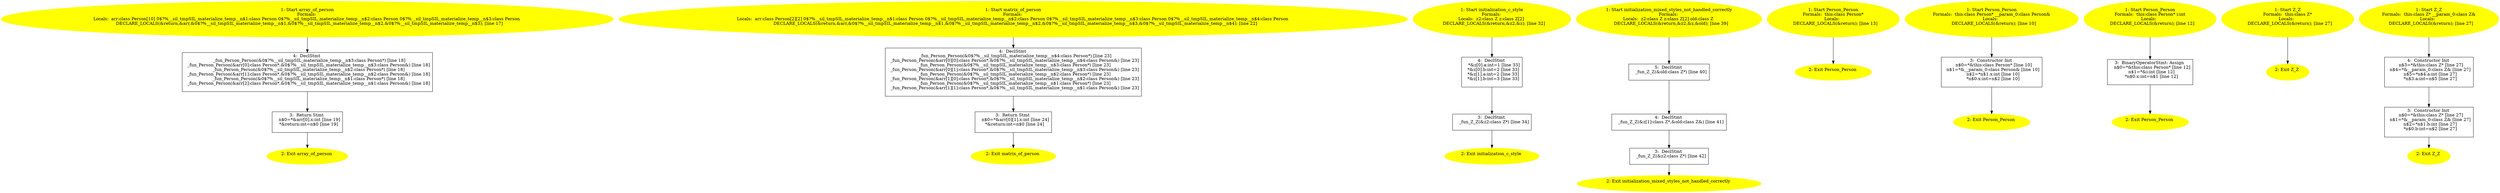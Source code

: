 /* @generated */
digraph iCFG {
"array_of_person{d41d8cd98f00b204e9800998ecf8427e_Z15array_of_personv}.5e6676e141cccf7b269a7c471feae769_1" [label="1: Start array_of_person\nFormals: \nLocals:  arr:class Person[10] 0$?%__sil_tmpSIL_materialize_temp__n$1:class Person 0$?%__sil_tmpSIL_materialize_temp__n$2:class Person 0$?%__sil_tmpSIL_materialize_temp__n$3:class Person \n   DECLARE_LOCALS(&return,&arr,&0$?%__sil_tmpSIL_materialize_temp__n$1,&0$?%__sil_tmpSIL_materialize_temp__n$2,&0$?%__sil_tmpSIL_materialize_temp__n$3); [line 17]\n " color=yellow style=filled]
	

	 "array_of_person{d41d8cd98f00b204e9800998ecf8427e_Z15array_of_personv}.5e6676e141cccf7b269a7c471feae769_1" -> "array_of_person{d41d8cd98f00b204e9800998ecf8427e_Z15array_of_personv}.5e6676e141cccf7b269a7c471feae769_4" ;
"array_of_person{d41d8cd98f00b204e9800998ecf8427e_Z15array_of_personv}.5e6676e141cccf7b269a7c471feae769_2" [label="2: Exit array_of_person \n  " color=yellow style=filled]
	

"array_of_person{d41d8cd98f00b204e9800998ecf8427e_Z15array_of_personv}.5e6676e141cccf7b269a7c471feae769_3" [label="3:  Return Stmt \n   n$0=*&arr[0].x:int [line 19]\n  *&return:int=n$0 [line 19]\n " shape="box"]
	

	 "array_of_person{d41d8cd98f00b204e9800998ecf8427e_Z15array_of_personv}.5e6676e141cccf7b269a7c471feae769_3" -> "array_of_person{d41d8cd98f00b204e9800998ecf8427e_Z15array_of_personv}.5e6676e141cccf7b269a7c471feae769_2" ;
"array_of_person{d41d8cd98f00b204e9800998ecf8427e_Z15array_of_personv}.5e6676e141cccf7b269a7c471feae769_4" [label="4:  DeclStmt \n   _fun_Person_Person(&0$?%__sil_tmpSIL_materialize_temp__n$3:class Person*) [line 18]\n  _fun_Person_Person(&arr[0]:class Person*,&0$?%__sil_tmpSIL_materialize_temp__n$3:class Person&) [line 18]\n  _fun_Person_Person(&0$?%__sil_tmpSIL_materialize_temp__n$2:class Person*) [line 18]\n  _fun_Person_Person(&arr[1]:class Person*,&0$?%__sil_tmpSIL_materialize_temp__n$2:class Person&) [line 18]\n  _fun_Person_Person(&0$?%__sil_tmpSIL_materialize_temp__n$1:class Person*) [line 18]\n  _fun_Person_Person(&arr[2]:class Person*,&0$?%__sil_tmpSIL_materialize_temp__n$1:class Person&) [line 18]\n " shape="box"]
	

	 "array_of_person{d41d8cd98f00b204e9800998ecf8427e_Z15array_of_personv}.5e6676e141cccf7b269a7c471feae769_4" -> "array_of_person{d41d8cd98f00b204e9800998ecf8427e_Z15array_of_personv}.5e6676e141cccf7b269a7c471feae769_3" ;
"matrix_of_person{d41d8cd98f00b204e9800998ecf8427e_Z16matrix_of_personv}.42bf08ed339376ba5c4530035307761f_1" [label="1: Start matrix_of_person\nFormals: \nLocals:  arr:class Person[2][2] 0$?%__sil_tmpSIL_materialize_temp__n$1:class Person 0$?%__sil_tmpSIL_materialize_temp__n$2:class Person 0$?%__sil_tmpSIL_materialize_temp__n$3:class Person 0$?%__sil_tmpSIL_materialize_temp__n$4:class Person \n   DECLARE_LOCALS(&return,&arr,&0$?%__sil_tmpSIL_materialize_temp__n$1,&0$?%__sil_tmpSIL_materialize_temp__n$2,&0$?%__sil_tmpSIL_materialize_temp__n$3,&0$?%__sil_tmpSIL_materialize_temp__n$4); [line 22]\n " color=yellow style=filled]
	

	 "matrix_of_person{d41d8cd98f00b204e9800998ecf8427e_Z16matrix_of_personv}.42bf08ed339376ba5c4530035307761f_1" -> "matrix_of_person{d41d8cd98f00b204e9800998ecf8427e_Z16matrix_of_personv}.42bf08ed339376ba5c4530035307761f_4" ;
"matrix_of_person{d41d8cd98f00b204e9800998ecf8427e_Z16matrix_of_personv}.42bf08ed339376ba5c4530035307761f_2" [label="2: Exit matrix_of_person \n  " color=yellow style=filled]
	

"matrix_of_person{d41d8cd98f00b204e9800998ecf8427e_Z16matrix_of_personv}.42bf08ed339376ba5c4530035307761f_3" [label="3:  Return Stmt \n   n$0=*&arr[0][1].x:int [line 24]\n  *&return:int=n$0 [line 24]\n " shape="box"]
	

	 "matrix_of_person{d41d8cd98f00b204e9800998ecf8427e_Z16matrix_of_personv}.42bf08ed339376ba5c4530035307761f_3" -> "matrix_of_person{d41d8cd98f00b204e9800998ecf8427e_Z16matrix_of_personv}.42bf08ed339376ba5c4530035307761f_2" ;
"matrix_of_person{d41d8cd98f00b204e9800998ecf8427e_Z16matrix_of_personv}.42bf08ed339376ba5c4530035307761f_4" [label="4:  DeclStmt \n   _fun_Person_Person(&0$?%__sil_tmpSIL_materialize_temp__n$4:class Person*) [line 23]\n  _fun_Person_Person(&arr[0][0]:class Person*,&0$?%__sil_tmpSIL_materialize_temp__n$4:class Person&) [line 23]\n  _fun_Person_Person(&0$?%__sil_tmpSIL_materialize_temp__n$3:class Person*) [line 23]\n  _fun_Person_Person(&arr[0][1]:class Person*,&0$?%__sil_tmpSIL_materialize_temp__n$3:class Person&) [line 23]\n  _fun_Person_Person(&0$?%__sil_tmpSIL_materialize_temp__n$2:class Person*) [line 23]\n  _fun_Person_Person(&arr[1][0]:class Person*,&0$?%__sil_tmpSIL_materialize_temp__n$2:class Person&) [line 23]\n  _fun_Person_Person(&0$?%__sil_tmpSIL_materialize_temp__n$1:class Person*) [line 23]\n  _fun_Person_Person(&arr[1][1]:class Person*,&0$?%__sil_tmpSIL_materialize_temp__n$1:class Person&) [line 23]\n " shape="box"]
	

	 "matrix_of_person{d41d8cd98f00b204e9800998ecf8427e_Z16matrix_of_personv}.42bf08ed339376ba5c4530035307761f_4" -> "matrix_of_person{d41d8cd98f00b204e9800998ecf8427e_Z16matrix_of_personv}.42bf08ed339376ba5c4530035307761f_3" ;
"initialization_c_style{d41d8cd98f00b204e9800998ecf8427e_Z22initialization_c_stylev}.c0bdd3ee3a78e2dd5959c9d641c82699_1" [label="1: Start initialization_c_style\nFormals: \nLocals:  z2:class Z z:class Z[2] \n   DECLARE_LOCALS(&return,&z2,&z); [line 32]\n " color=yellow style=filled]
	

	 "initialization_c_style{d41d8cd98f00b204e9800998ecf8427e_Z22initialization_c_stylev}.c0bdd3ee3a78e2dd5959c9d641c82699_1" -> "initialization_c_style{d41d8cd98f00b204e9800998ecf8427e_Z22initialization_c_stylev}.c0bdd3ee3a78e2dd5959c9d641c82699_4" ;
"initialization_c_style{d41d8cd98f00b204e9800998ecf8427e_Z22initialization_c_stylev}.c0bdd3ee3a78e2dd5959c9d641c82699_2" [label="2: Exit initialization_c_style \n  " color=yellow style=filled]
	

"initialization_c_style{d41d8cd98f00b204e9800998ecf8427e_Z22initialization_c_stylev}.c0bdd3ee3a78e2dd5959c9d641c82699_3" [label="3:  DeclStmt \n   _fun_Z_Z(&z2:class Z*) [line 34]\n " shape="box"]
	

	 "initialization_c_style{d41d8cd98f00b204e9800998ecf8427e_Z22initialization_c_stylev}.c0bdd3ee3a78e2dd5959c9d641c82699_3" -> "initialization_c_style{d41d8cd98f00b204e9800998ecf8427e_Z22initialization_c_stylev}.c0bdd3ee3a78e2dd5959c9d641c82699_2" ;
"initialization_c_style{d41d8cd98f00b204e9800998ecf8427e_Z22initialization_c_stylev}.c0bdd3ee3a78e2dd5959c9d641c82699_4" [label="4:  DeclStmt \n   *&z[0].a:int=1 [line 33]\n  *&z[0].b:int=2 [line 33]\n  *&z[1].a:int=2 [line 33]\n  *&z[1].b:int=3 [line 33]\n " shape="box"]
	

	 "initialization_c_style{d41d8cd98f00b204e9800998ecf8427e_Z22initialization_c_stylev}.c0bdd3ee3a78e2dd5959c9d641c82699_4" -> "initialization_c_style{d41d8cd98f00b204e9800998ecf8427e_Z22initialization_c_stylev}.c0bdd3ee3a78e2dd5959c9d641c82699_3" ;
"initialization_mixed_styles_not_handled_correctly{d41d8cd98f00b204e9800998ecf8427e_Z49initialization.dec4886d2469fb0c4ff79226de4af4c3_1" [label="1: Start initialization_mixed_styles_not_handled_correctly\nFormals: \nLocals:  z2:class Z z:class Z[2] old:class Z \n   DECLARE_LOCALS(&return,&z2,&z,&old); [line 39]\n " color=yellow style=filled]
	

	 "initialization_mixed_styles_not_handled_correctly{d41d8cd98f00b204e9800998ecf8427e_Z49initialization.dec4886d2469fb0c4ff79226de4af4c3_1" -> "initialization_mixed_styles_not_handled_correctly{d41d8cd98f00b204e9800998ecf8427e_Z49initialization.dec4886d2469fb0c4ff79226de4af4c3_5" ;
"initialization_mixed_styles_not_handled_correctly{d41d8cd98f00b204e9800998ecf8427e_Z49initialization.dec4886d2469fb0c4ff79226de4af4c3_2" [label="2: Exit initialization_mixed_styles_not_handled_correctly \n  " color=yellow style=filled]
	

"initialization_mixed_styles_not_handled_correctly{d41d8cd98f00b204e9800998ecf8427e_Z49initialization.dec4886d2469fb0c4ff79226de4af4c3_3" [label="3:  DeclStmt \n   _fun_Z_Z(&z2:class Z*) [line 42]\n " shape="box"]
	

	 "initialization_mixed_styles_not_handled_correctly{d41d8cd98f00b204e9800998ecf8427e_Z49initialization.dec4886d2469fb0c4ff79226de4af4c3_3" -> "initialization_mixed_styles_not_handled_correctly{d41d8cd98f00b204e9800998ecf8427e_Z49initialization.dec4886d2469fb0c4ff79226de4af4c3_2" ;
"initialization_mixed_styles_not_handled_correctly{d41d8cd98f00b204e9800998ecf8427e_Z49initialization.dec4886d2469fb0c4ff79226de4af4c3_4" [label="4:  DeclStmt \n   _fun_Z_Z(&z[1]:class Z*,&old:class Z&) [line 41]\n " shape="box"]
	

	 "initialization_mixed_styles_not_handled_correctly{d41d8cd98f00b204e9800998ecf8427e_Z49initialization.dec4886d2469fb0c4ff79226de4af4c3_4" -> "initialization_mixed_styles_not_handled_correctly{d41d8cd98f00b204e9800998ecf8427e_Z49initialization.dec4886d2469fb0c4ff79226de4af4c3_3" ;
"initialization_mixed_styles_not_handled_correctly{d41d8cd98f00b204e9800998ecf8427e_Z49initialization.dec4886d2469fb0c4ff79226de4af4c3_5" [label="5:  DeclStmt \n   _fun_Z_Z(&old:class Z*) [line 40]\n " shape="box"]
	

	 "initialization_mixed_styles_not_handled_correctly{d41d8cd98f00b204e9800998ecf8427e_Z49initialization.dec4886d2469fb0c4ff79226de4af4c3_5" -> "initialization_mixed_styles_not_handled_correctly{d41d8cd98f00b204e9800998ecf8427e_Z49initialization.dec4886d2469fb0c4ff79226de4af4c3_4" ;
"Person_Person{_ZN6PersonC1Ev}.eae7ac90d0b106ac1ffce8f205a2d898_1" [label="1: Start Person_Person\nFormals:  this:class Person*\nLocals:  \n   DECLARE_LOCALS(&return); [line 13]\n " color=yellow style=filled]
	

	 "Person_Person{_ZN6PersonC1Ev}.eae7ac90d0b106ac1ffce8f205a2d898_1" -> "Person_Person{_ZN6PersonC1Ev}.eae7ac90d0b106ac1ffce8f205a2d898_2" ;
"Person_Person{_ZN6PersonC1Ev}.eae7ac90d0b106ac1ffce8f205a2d898_2" [label="2: Exit Person_Person \n  " color=yellow style=filled]
	

"Person_Person{_ZN6PersonC1EOS_|constexpr}.9c3361ee83cd8f234fb4a21cc7f7685e_1" [label="1: Start Person_Person\nFormals:  this:class Person* __param_0:class Person&\nLocals:  \n   DECLARE_LOCALS(&return); [line 10]\n " color=yellow style=filled]
	

	 "Person_Person{_ZN6PersonC1EOS_|constexpr}.9c3361ee83cd8f234fb4a21cc7f7685e_1" -> "Person_Person{_ZN6PersonC1EOS_|constexpr}.9c3361ee83cd8f234fb4a21cc7f7685e_3" ;
"Person_Person{_ZN6PersonC1EOS_|constexpr}.9c3361ee83cd8f234fb4a21cc7f7685e_2" [label="2: Exit Person_Person \n  " color=yellow style=filled]
	

"Person_Person{_ZN6PersonC1EOS_|constexpr}.9c3361ee83cd8f234fb4a21cc7f7685e_3" [label="3:  Constructor Init \n   n$0=*&this:class Person* [line 10]\n  n$1=*&__param_0:class Person& [line 10]\n  n$2=*n$1.x:int [line 10]\n  *n$0.x:int=n$2 [line 10]\n " shape="box"]
	

	 "Person_Person{_ZN6PersonC1EOS_|constexpr}.9c3361ee83cd8f234fb4a21cc7f7685e_3" -> "Person_Person{_ZN6PersonC1EOS_|constexpr}.9c3361ee83cd8f234fb4a21cc7f7685e_2" ;
"Person_Person{_ZN6PersonC1Ei}.2819442115554db893a15b95877c8b8d_1" [label="1: Start Person_Person\nFormals:  this:class Person* i:int\nLocals:  \n   DECLARE_LOCALS(&return); [line 12]\n " color=yellow style=filled]
	

	 "Person_Person{_ZN6PersonC1Ei}.2819442115554db893a15b95877c8b8d_1" -> "Person_Person{_ZN6PersonC1Ei}.2819442115554db893a15b95877c8b8d_3" ;
"Person_Person{_ZN6PersonC1Ei}.2819442115554db893a15b95877c8b8d_2" [label="2: Exit Person_Person \n  " color=yellow style=filled]
	

"Person_Person{_ZN6PersonC1Ei}.2819442115554db893a15b95877c8b8d_3" [label="3:  BinaryOperatorStmt: Assign \n   n$0=*&this:class Person* [line 12]\n  n$1=*&i:int [line 12]\n  *n$0.x:int=n$1 [line 12]\n " shape="box"]
	

	 "Person_Person{_ZN6PersonC1Ei}.2819442115554db893a15b95877c8b8d_3" -> "Person_Person{_ZN6PersonC1Ei}.2819442115554db893a15b95877c8b8d_2" ;
"Z_Z{_ZN1ZC1Ev}.e5db815c377ac8d89bbc83caf274d4d3_1" [label="1: Start Z_Z\nFormals:  this:class Z*\nLocals:  \n   DECLARE_LOCALS(&return); [line 27]\n " color=yellow style=filled]
	

	 "Z_Z{_ZN1ZC1Ev}.e5db815c377ac8d89bbc83caf274d4d3_1" -> "Z_Z{_ZN1ZC1Ev}.e5db815c377ac8d89bbc83caf274d4d3_2" ;
"Z_Z{_ZN1ZC1Ev}.e5db815c377ac8d89bbc83caf274d4d3_2" [label="2: Exit Z_Z \n  " color=yellow style=filled]
	

"Z_Z{_ZN1ZC1ERKS_|constexpr}.a65ace47d546d197806dd3efa7b31b62_1" [label="1: Start Z_Z\nFormals:  this:class Z* __param_0:class Z&\nLocals:  \n   DECLARE_LOCALS(&return); [line 27]\n " color=yellow style=filled]
	

	 "Z_Z{_ZN1ZC1ERKS_|constexpr}.a65ace47d546d197806dd3efa7b31b62_1" -> "Z_Z{_ZN1ZC1ERKS_|constexpr}.a65ace47d546d197806dd3efa7b31b62_4" ;
"Z_Z{_ZN1ZC1ERKS_|constexpr}.a65ace47d546d197806dd3efa7b31b62_2" [label="2: Exit Z_Z \n  " color=yellow style=filled]
	

"Z_Z{_ZN1ZC1ERKS_|constexpr}.a65ace47d546d197806dd3efa7b31b62_3" [label="3:  Constructor Init \n   n$0=*&this:class Z* [line 27]\n  n$1=*&__param_0:class Z& [line 27]\n  n$2=*n$1.b:int [line 27]\n  *n$0.b:int=n$2 [line 27]\n " shape="box"]
	

	 "Z_Z{_ZN1ZC1ERKS_|constexpr}.a65ace47d546d197806dd3efa7b31b62_3" -> "Z_Z{_ZN1ZC1ERKS_|constexpr}.a65ace47d546d197806dd3efa7b31b62_2" ;
"Z_Z{_ZN1ZC1ERKS_|constexpr}.a65ace47d546d197806dd3efa7b31b62_4" [label="4:  Constructor Init \n   n$3=*&this:class Z* [line 27]\n  n$4=*&__param_0:class Z& [line 27]\n  n$5=*n$4.a:int [line 27]\n  *n$3.a:int=n$5 [line 27]\n " shape="box"]
	

	 "Z_Z{_ZN1ZC1ERKS_|constexpr}.a65ace47d546d197806dd3efa7b31b62_4" -> "Z_Z{_ZN1ZC1ERKS_|constexpr}.a65ace47d546d197806dd3efa7b31b62_3" ;
}
